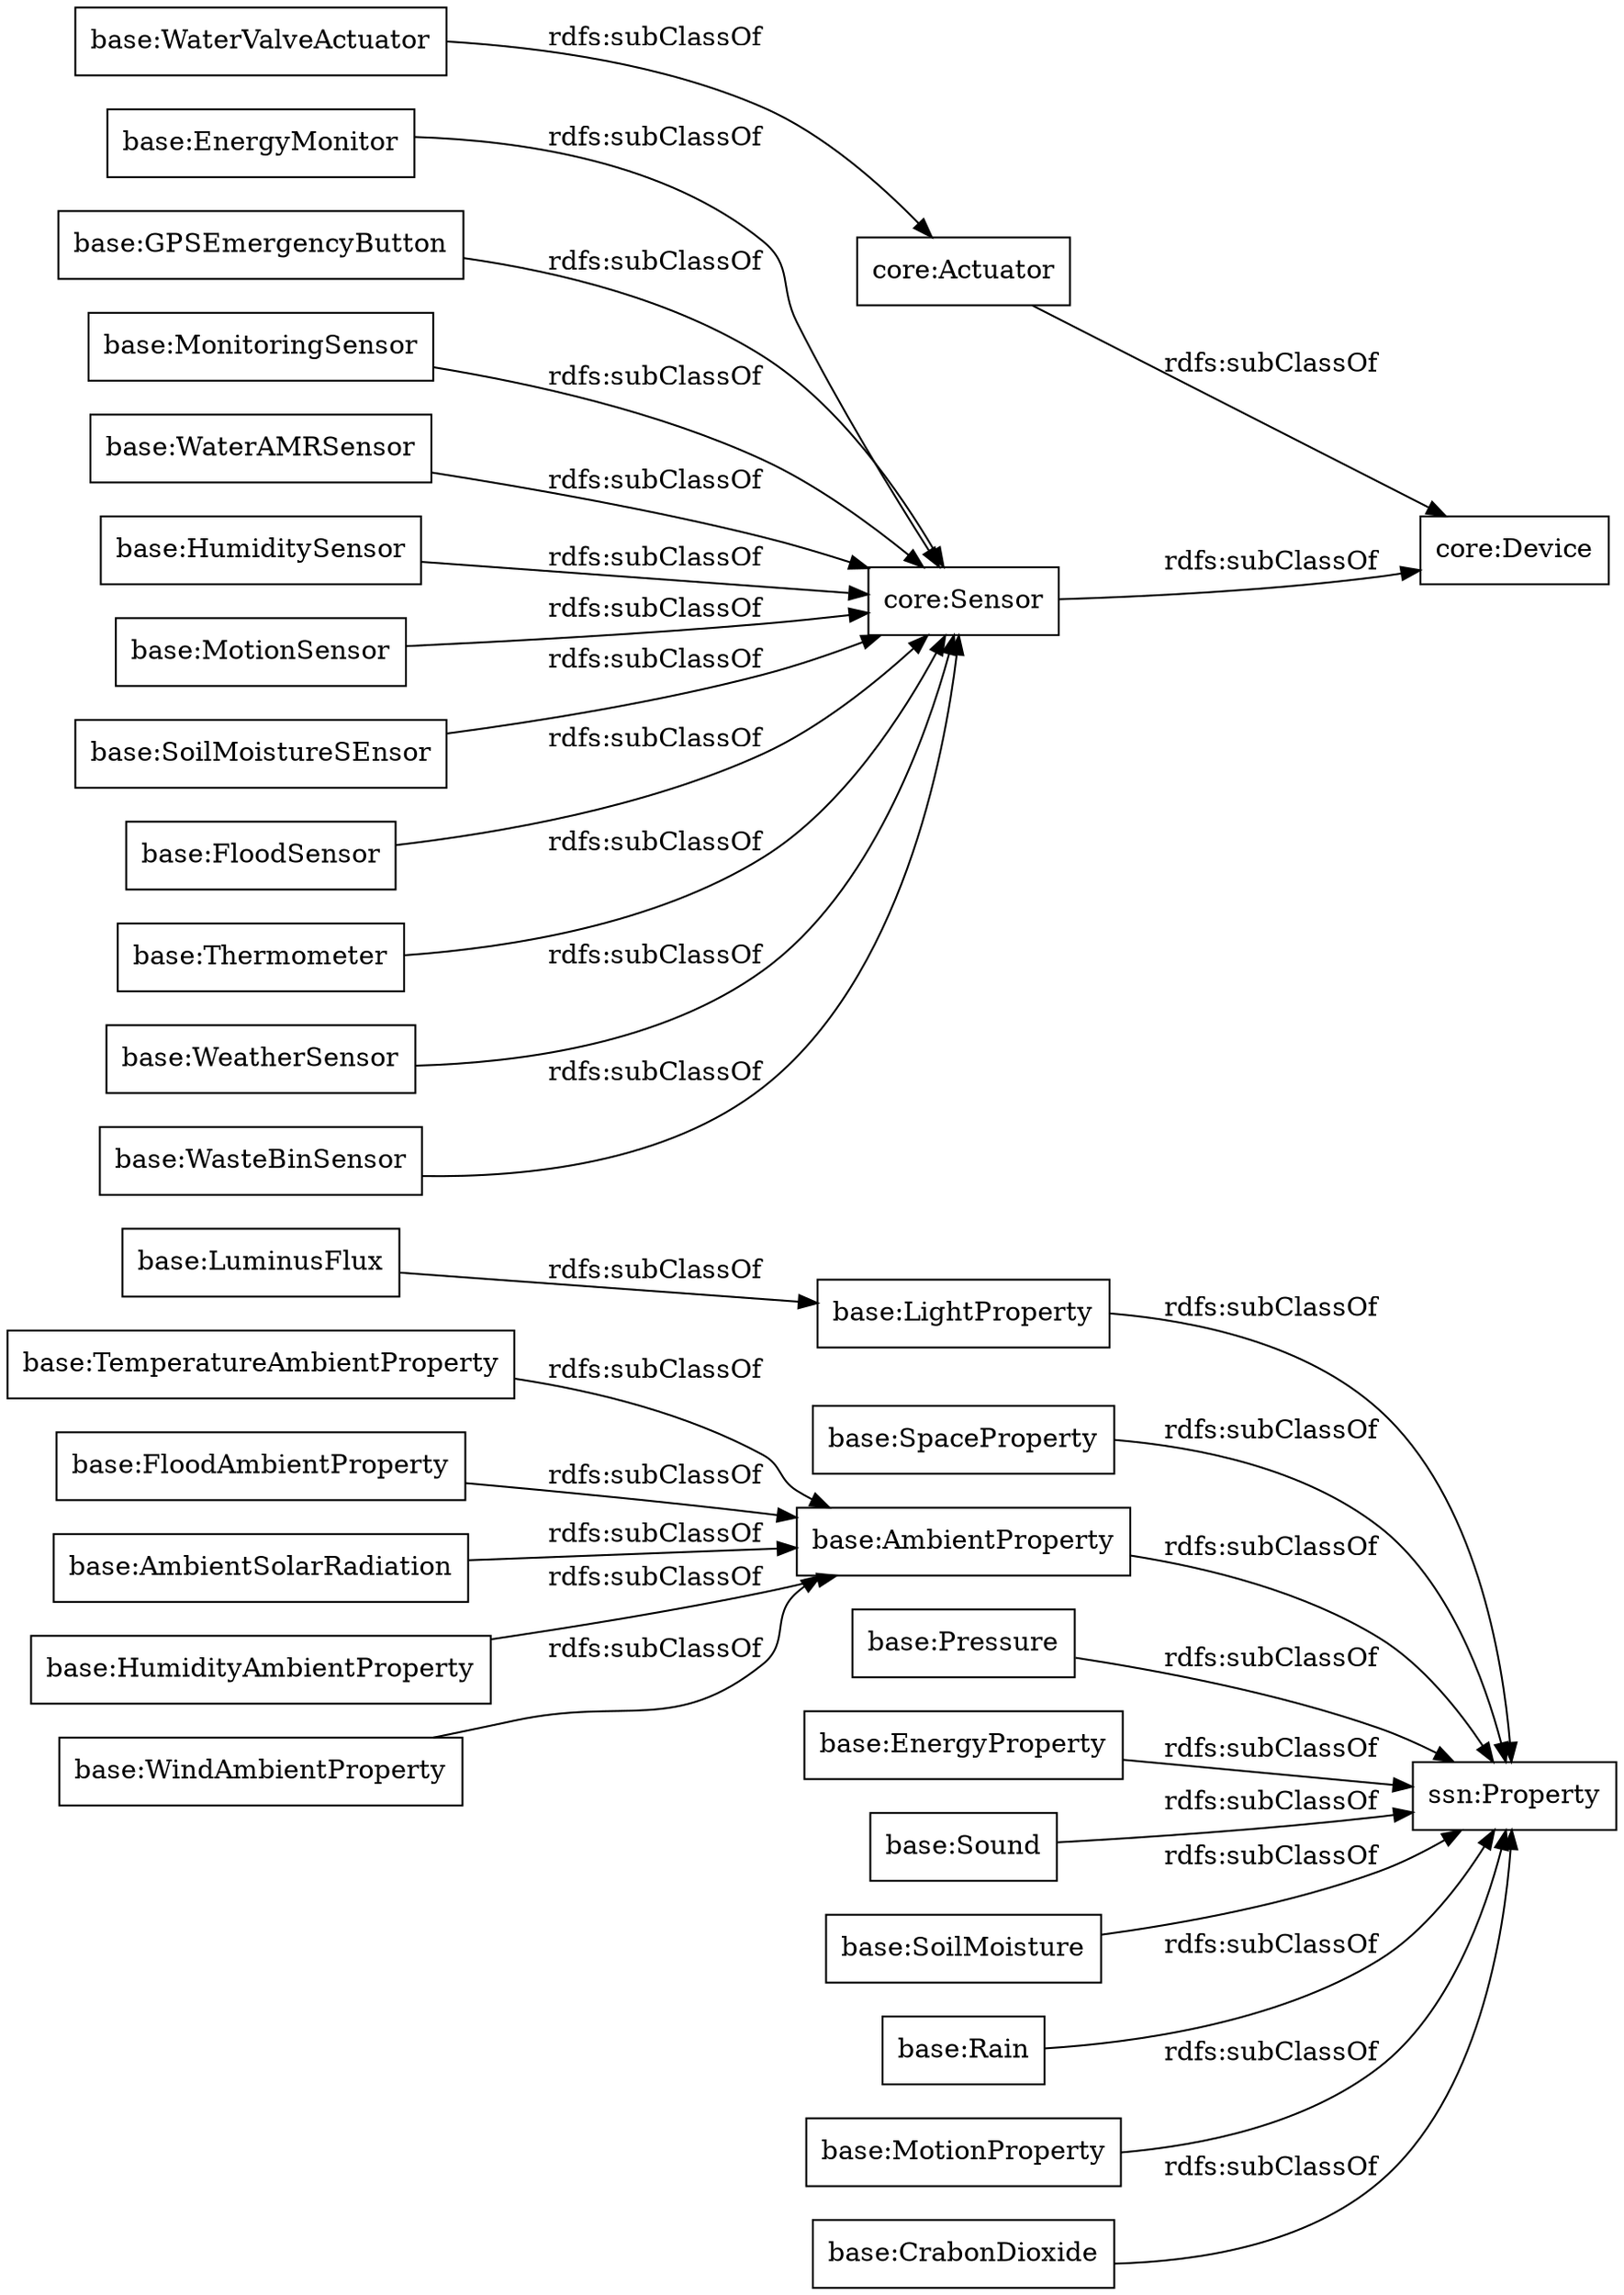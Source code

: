 digraph ar2dtool_diagram { 
rankdir=LR;
size="1000"
node [shape = rectangle, color="black"]; "base:TemperatureAmbientProperty" "base:SpaceProperty" "base:LightProperty" "base:EnergyMonitor" "base:Pressure" "base:MonitoringSensor" "base:WaterAMRSensor" "base:AmbientProperty" "base:HumiditySensor" "ssn:Property" "base:AmbientSolarRadiation" "core:Actuator" "base:HumidityAmbientProperty" "base:MotionSensor" "base:LuminusFlux" "base:WindAmbientProperty" "base:WaterValveActuator" "base:EnergyProperty" "base:SoilMoistureSEnsor" "base:FloodAmbientProperty" "base:Sound" "base:FloodSensor" "core:Device" "base:Thermometer" "base:SoilMoisture" "core:Sensor" "base:WeatherSensor" "base:Rain" "base:WasteBinSensor" "base:MotionProperty" "base:GPSEmergencyButton" "base:CrabonDioxide" ; /*classes style*/
	"base:EnergyProperty" -> "ssn:Property" [ label = "rdfs:subClassOf" ];
	"base:Rain" -> "ssn:Property" [ label = "rdfs:subClassOf" ];
	"base:WeatherSensor" -> "core:Sensor" [ label = "rdfs:subClassOf" ];
	"base:CrabonDioxide" -> "ssn:Property" [ label = "rdfs:subClassOf" ];
	"base:HumiditySensor" -> "core:Sensor" [ label = "rdfs:subClassOf" ];
	"base:MotionProperty" -> "ssn:Property" [ label = "rdfs:subClassOf" ];
	"base:WasteBinSensor" -> "core:Sensor" [ label = "rdfs:subClassOf" ];
	"base:AmbientProperty" -> "ssn:Property" [ label = "rdfs:subClassOf" ];
	"base:HumidityAmbientProperty" -> "base:AmbientProperty" [ label = "rdfs:subClassOf" ];
	"base:MotionSensor" -> "core:Sensor" [ label = "rdfs:subClassOf" ];
	"base:SoilMoisture" -> "ssn:Property" [ label = "rdfs:subClassOf" ];
	"base:FloodAmbientProperty" -> "base:AmbientProperty" [ label = "rdfs:subClassOf" ];
	"base:MonitoringSensor" -> "core:Sensor" [ label = "rdfs:subClassOf" ];
	"base:EnergyMonitor" -> "core:Sensor" [ label = "rdfs:subClassOf" ];
	"base:GPSEmergencyButton" -> "core:Sensor" [ label = "rdfs:subClassOf" ];
	"base:FloodSensor" -> "core:Sensor" [ label = "rdfs:subClassOf" ];
	"base:SoilMoistureSEnsor" -> "core:Sensor" [ label = "rdfs:subClassOf" ];
	"base:Sound" -> "ssn:Property" [ label = "rdfs:subClassOf" ];
	"base:WindAmbientProperty" -> "base:AmbientProperty" [ label = "rdfs:subClassOf" ];
	"base:Pressure" -> "ssn:Property" [ label = "rdfs:subClassOf" ];
	"base:LuminusFlux" -> "base:LightProperty" [ label = "rdfs:subClassOf" ];
	"base:WaterAMRSensor" -> "core:Sensor" [ label = "rdfs:subClassOf" ];
	"core:Sensor" -> "core:Device" [ label = "rdfs:subClassOf" ];
	"base:LightProperty" -> "ssn:Property" [ label = "rdfs:subClassOf" ];
	"core:Actuator" -> "core:Device" [ label = "rdfs:subClassOf" ];
	"base:Thermometer" -> "core:Sensor" [ label = "rdfs:subClassOf" ];
	"base:TemperatureAmbientProperty" -> "base:AmbientProperty" [ label = "rdfs:subClassOf" ];
	"base:SpaceProperty" -> "ssn:Property" [ label = "rdfs:subClassOf" ];
	"base:WaterValveActuator" -> "core:Actuator" [ label = "rdfs:subClassOf" ];
	"base:AmbientSolarRadiation" -> "base:AmbientProperty" [ label = "rdfs:subClassOf" ];

}
